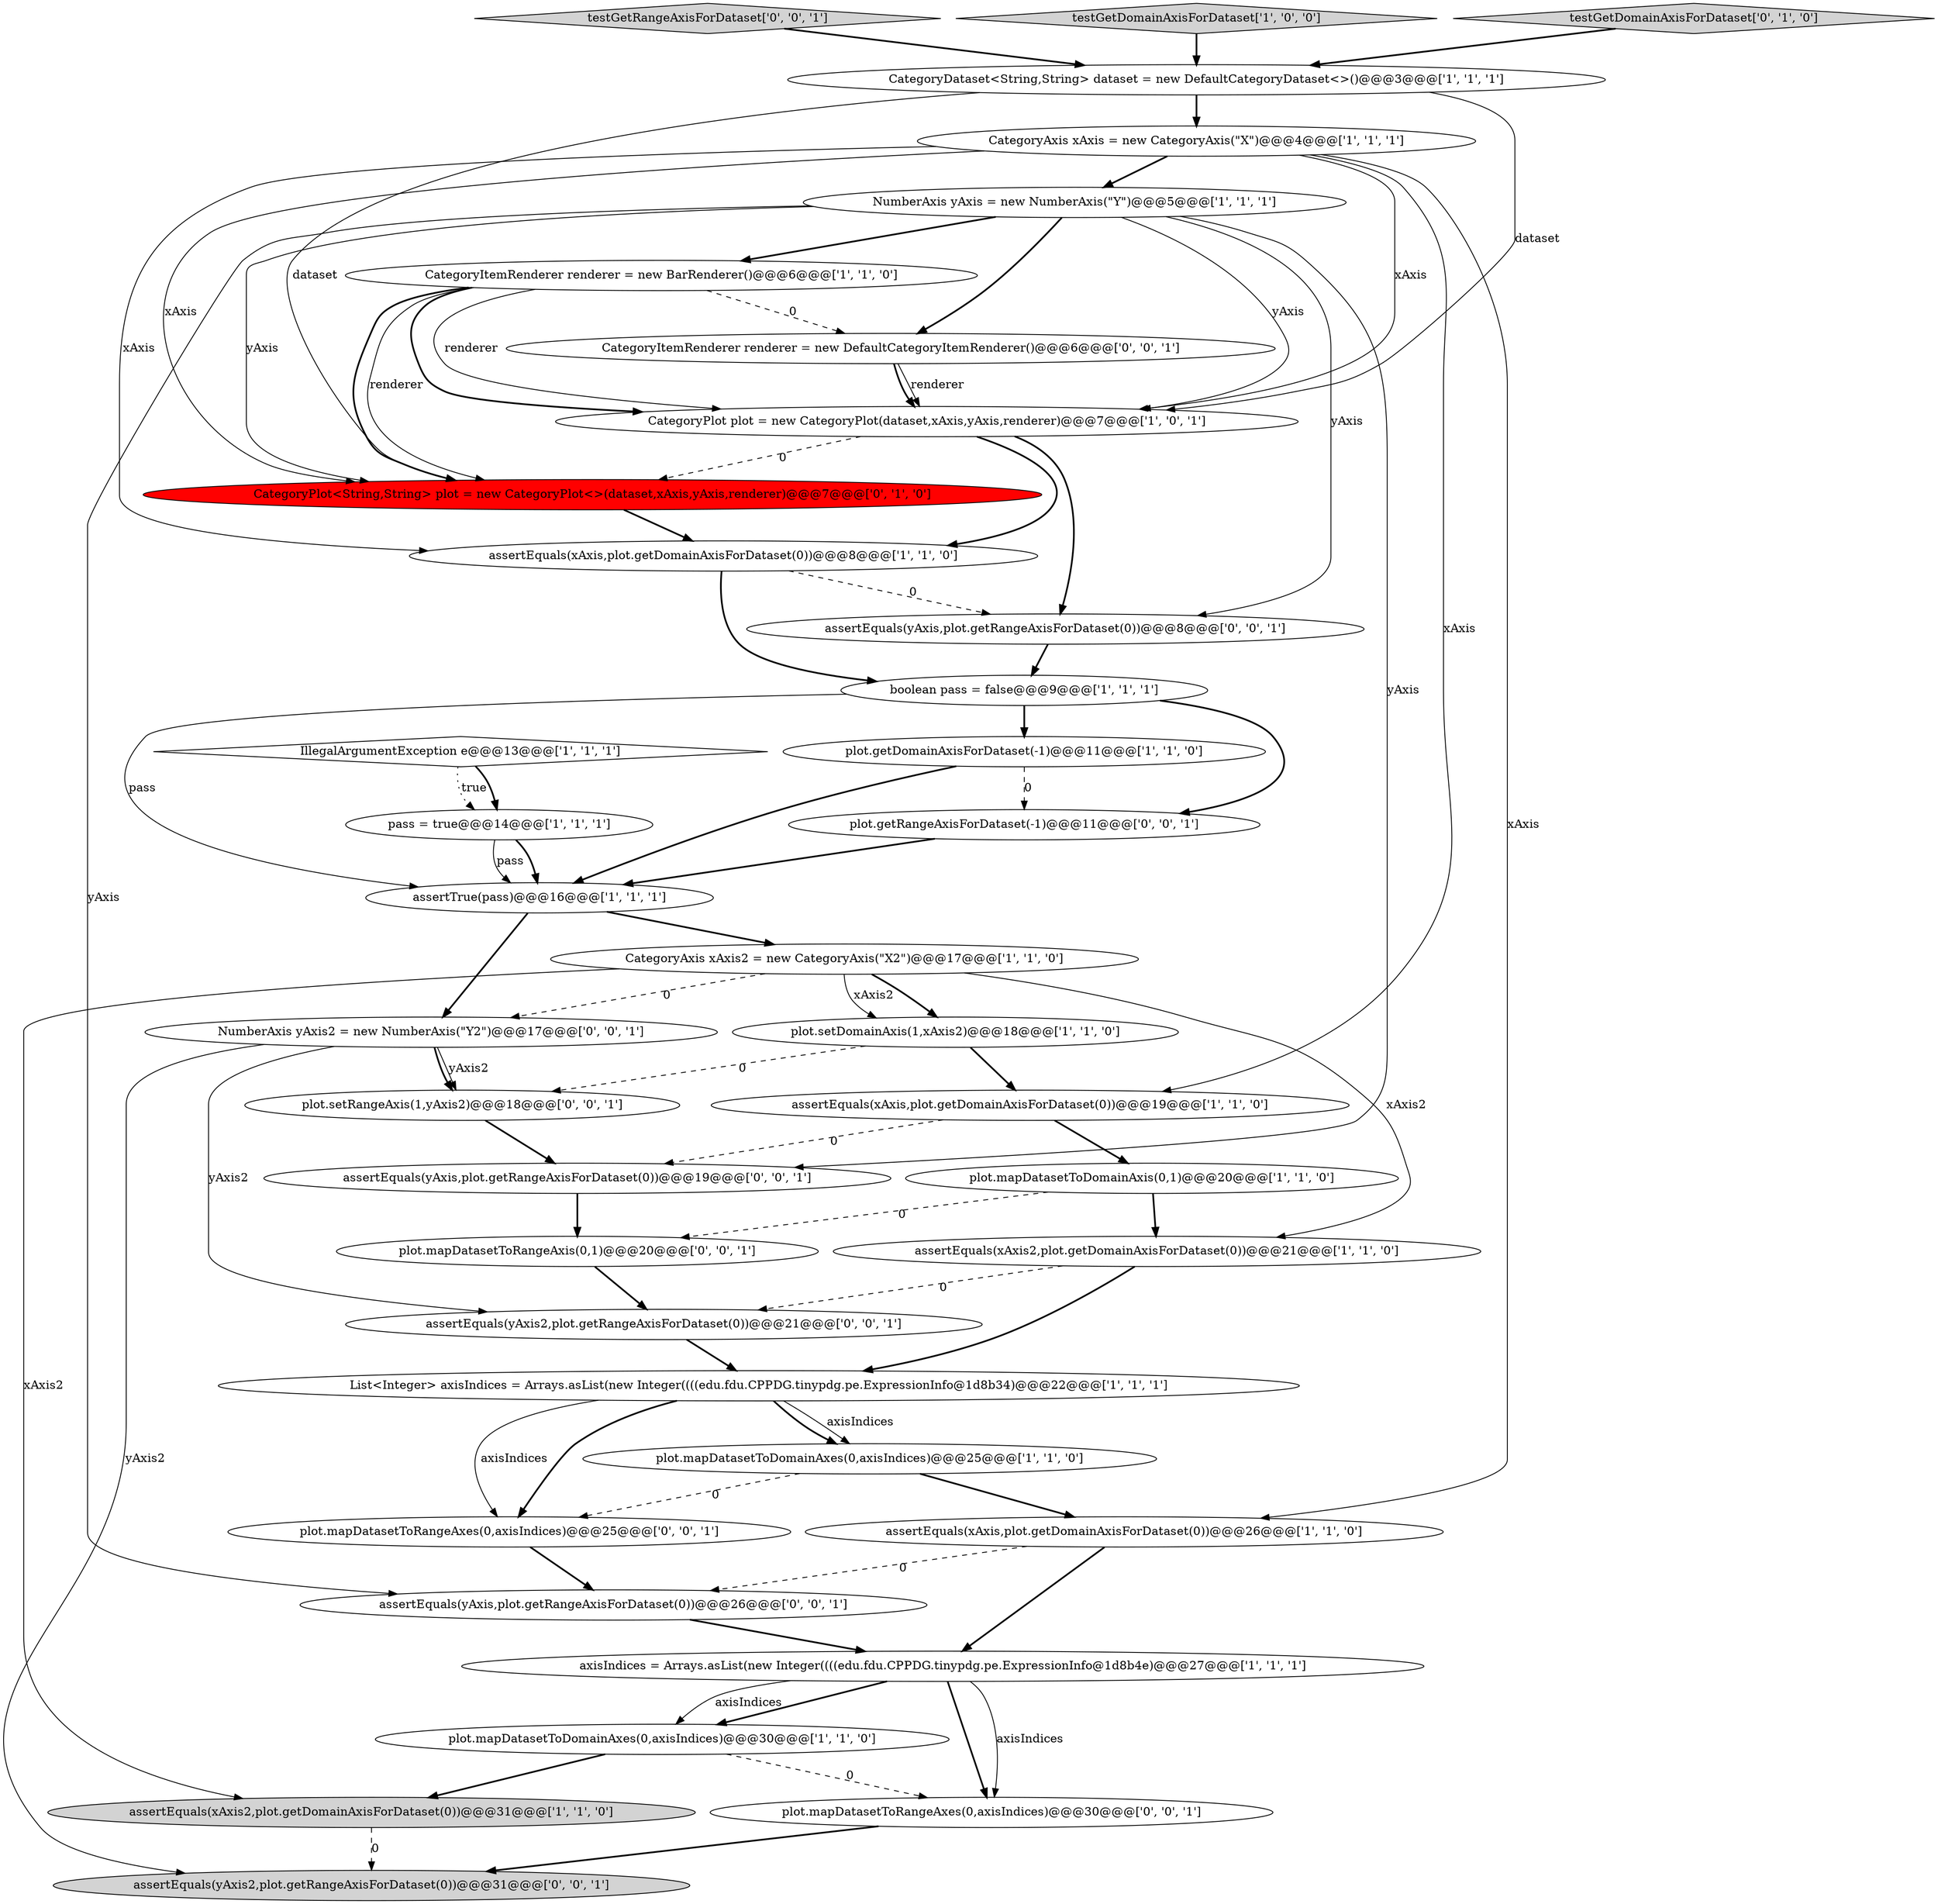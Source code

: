 digraph {
8 [style = filled, label = "plot.mapDatasetToDomainAxis(0,1)@@@20@@@['1', '1', '0']", fillcolor = white, shape = ellipse image = "AAA0AAABBB1BBB"];
12 [style = filled, label = "IllegalArgumentException e@@@13@@@['1', '1', '1']", fillcolor = white, shape = diamond image = "AAA0AAABBB1BBB"];
30 [style = filled, label = "testGetRangeAxisForDataset['0', '0', '1']", fillcolor = lightgray, shape = diamond image = "AAA0AAABBB3BBB"];
9 [style = filled, label = "plot.mapDatasetToDomainAxes(0,axisIndices)@@@25@@@['1', '1', '0']", fillcolor = white, shape = ellipse image = "AAA0AAABBB1BBB"];
25 [style = filled, label = "assertEquals(yAxis,plot.getRangeAxisForDataset(0))@@@19@@@['0', '0', '1']", fillcolor = white, shape = ellipse image = "AAA0AAABBB3BBB"];
22 [style = filled, label = "testGetDomainAxisForDataset['1', '0', '0']", fillcolor = lightgray, shape = diamond image = "AAA0AAABBB1BBB"];
33 [style = filled, label = "plot.getRangeAxisForDataset(-1)@@@11@@@['0', '0', '1']", fillcolor = white, shape = ellipse image = "AAA0AAABBB3BBB"];
36 [style = filled, label = "NumberAxis yAxis2 = new NumberAxis(\"Y2\")@@@17@@@['0', '0', '1']", fillcolor = white, shape = ellipse image = "AAA0AAABBB3BBB"];
21 [style = filled, label = "CategoryAxis xAxis = new CategoryAxis(\"X\")@@@4@@@['1', '1', '1']", fillcolor = white, shape = ellipse image = "AAA0AAABBB1BBB"];
31 [style = filled, label = "assertEquals(yAxis2,plot.getRangeAxisForDataset(0))@@@21@@@['0', '0', '1']", fillcolor = white, shape = ellipse image = "AAA0AAABBB3BBB"];
3 [style = filled, label = "List<Integer> axisIndices = Arrays.asList(new Integer((((edu.fdu.CPPDG.tinypdg.pe.ExpressionInfo@1d8b34)@@@22@@@['1', '1', '1']", fillcolor = white, shape = ellipse image = "AAA0AAABBB1BBB"];
14 [style = filled, label = "axisIndices = Arrays.asList(new Integer((((edu.fdu.CPPDG.tinypdg.pe.ExpressionInfo@1d8b4e)@@@27@@@['1', '1', '1']", fillcolor = white, shape = ellipse image = "AAA0AAABBB1BBB"];
35 [style = filled, label = "CategoryItemRenderer renderer = new DefaultCategoryItemRenderer()@@@6@@@['0', '0', '1']", fillcolor = white, shape = ellipse image = "AAA0AAABBB3BBB"];
37 [style = filled, label = "plot.setRangeAxis(1,yAxis2)@@@18@@@['0', '0', '1']", fillcolor = white, shape = ellipse image = "AAA0AAABBB3BBB"];
13 [style = filled, label = "boolean pass = false@@@9@@@['1', '1', '1']", fillcolor = white, shape = ellipse image = "AAA0AAABBB1BBB"];
16 [style = filled, label = "CategoryPlot plot = new CategoryPlot(dataset,xAxis,yAxis,renderer)@@@7@@@['1', '0', '1']", fillcolor = white, shape = ellipse image = "AAA0AAABBB1BBB"];
34 [style = filled, label = "plot.mapDatasetToRangeAxis(0,1)@@@20@@@['0', '0', '1']", fillcolor = white, shape = ellipse image = "AAA0AAABBB3BBB"];
32 [style = filled, label = "assertEquals(yAxis,plot.getRangeAxisForDataset(0))@@@8@@@['0', '0', '1']", fillcolor = white, shape = ellipse image = "AAA0AAABBB3BBB"];
26 [style = filled, label = "assertEquals(yAxis2,plot.getRangeAxisForDataset(0))@@@31@@@['0', '0', '1']", fillcolor = lightgray, shape = ellipse image = "AAA0AAABBB3BBB"];
17 [style = filled, label = "plot.mapDatasetToDomainAxes(0,axisIndices)@@@30@@@['1', '1', '0']", fillcolor = white, shape = ellipse image = "AAA0AAABBB1BBB"];
6 [style = filled, label = "assertTrue(pass)@@@16@@@['1', '1', '1']", fillcolor = white, shape = ellipse image = "AAA0AAABBB1BBB"];
18 [style = filled, label = "CategoryDataset<String,String> dataset = new DefaultCategoryDataset<>()@@@3@@@['1', '1', '1']", fillcolor = white, shape = ellipse image = "AAA0AAABBB1BBB"];
7 [style = filled, label = "assertEquals(xAxis,plot.getDomainAxisForDataset(0))@@@19@@@['1', '1', '0']", fillcolor = white, shape = ellipse image = "AAA0AAABBB1BBB"];
5 [style = filled, label = "plot.setDomainAxis(1,xAxis2)@@@18@@@['1', '1', '0']", fillcolor = white, shape = ellipse image = "AAA0AAABBB1BBB"];
24 [style = filled, label = "testGetDomainAxisForDataset['0', '1', '0']", fillcolor = lightgray, shape = diamond image = "AAA0AAABBB2BBB"];
20 [style = filled, label = "assertEquals(xAxis2,plot.getDomainAxisForDataset(0))@@@31@@@['1', '1', '0']", fillcolor = lightgray, shape = ellipse image = "AAA0AAABBB1BBB"];
19 [style = filled, label = "pass = true@@@14@@@['1', '1', '1']", fillcolor = white, shape = ellipse image = "AAA0AAABBB1BBB"];
23 [style = filled, label = "CategoryPlot<String,String> plot = new CategoryPlot<>(dataset,xAxis,yAxis,renderer)@@@7@@@['0', '1', '0']", fillcolor = red, shape = ellipse image = "AAA1AAABBB2BBB"];
0 [style = filled, label = "plot.getDomainAxisForDataset(-1)@@@11@@@['1', '1', '0']", fillcolor = white, shape = ellipse image = "AAA0AAABBB1BBB"];
29 [style = filled, label = "plot.mapDatasetToRangeAxes(0,axisIndices)@@@25@@@['0', '0', '1']", fillcolor = white, shape = ellipse image = "AAA0AAABBB3BBB"];
2 [style = filled, label = "assertEquals(xAxis,plot.getDomainAxisForDataset(0))@@@26@@@['1', '1', '0']", fillcolor = white, shape = ellipse image = "AAA0AAABBB1BBB"];
27 [style = filled, label = "plot.mapDatasetToRangeAxes(0,axisIndices)@@@30@@@['0', '0', '1']", fillcolor = white, shape = ellipse image = "AAA0AAABBB3BBB"];
28 [style = filled, label = "assertEquals(yAxis,plot.getRangeAxisForDataset(0))@@@26@@@['0', '0', '1']", fillcolor = white, shape = ellipse image = "AAA0AAABBB3BBB"];
10 [style = filled, label = "NumberAxis yAxis = new NumberAxis(\"Y\")@@@5@@@['1', '1', '1']", fillcolor = white, shape = ellipse image = "AAA0AAABBB1BBB"];
11 [style = filled, label = "CategoryItemRenderer renderer = new BarRenderer()@@@6@@@['1', '1', '0']", fillcolor = white, shape = ellipse image = "AAA0AAABBB1BBB"];
4 [style = filled, label = "assertEquals(xAxis2,plot.getDomainAxisForDataset(0))@@@21@@@['1', '1', '0']", fillcolor = white, shape = ellipse image = "AAA0AAABBB1BBB"];
1 [style = filled, label = "CategoryAxis xAxis2 = new CategoryAxis(\"X2\")@@@17@@@['1', '1', '0']", fillcolor = white, shape = ellipse image = "AAA0AAABBB1BBB"];
15 [style = filled, label = "assertEquals(xAxis,plot.getDomainAxisForDataset(0))@@@8@@@['1', '1', '0']", fillcolor = white, shape = ellipse image = "AAA0AAABBB1BBB"];
1->5 [style = bold, label=""];
11->16 [style = bold, label=""];
16->15 [style = bold, label=""];
21->10 [style = bold, label=""];
4->3 [style = bold, label=""];
36->26 [style = solid, label="yAxis2"];
15->13 [style = bold, label=""];
3->9 [style = solid, label="axisIndices"];
35->16 [style = bold, label=""];
1->4 [style = solid, label="xAxis2"];
25->34 [style = bold, label=""];
0->6 [style = bold, label=""];
9->2 [style = bold, label=""];
33->6 [style = bold, label=""];
37->25 [style = bold, label=""];
23->15 [style = bold, label=""];
21->23 [style = solid, label="xAxis"];
4->31 [style = dashed, label="0"];
10->35 [style = bold, label=""];
15->32 [style = dashed, label="0"];
8->34 [style = dashed, label="0"];
14->17 [style = bold, label=""];
34->31 [style = bold, label=""];
16->32 [style = bold, label=""];
35->16 [style = solid, label="renderer"];
16->23 [style = dashed, label="0"];
21->15 [style = solid, label="xAxis"];
19->6 [style = bold, label=""];
7->8 [style = bold, label=""];
24->18 [style = bold, label=""];
30->18 [style = bold, label=""];
6->36 [style = bold, label=""];
21->7 [style = solid, label="xAxis"];
28->14 [style = bold, label=""];
18->16 [style = solid, label="dataset"];
29->28 [style = bold, label=""];
21->2 [style = solid, label="xAxis"];
3->9 [style = bold, label=""];
10->32 [style = solid, label="yAxis"];
6->1 [style = bold, label=""];
14->17 [style = solid, label="axisIndices"];
10->16 [style = solid, label="yAxis"];
22->18 [style = bold, label=""];
1->36 [style = dashed, label="0"];
27->26 [style = bold, label=""];
9->29 [style = dashed, label="0"];
3->29 [style = solid, label="axisIndices"];
11->16 [style = solid, label="renderer"];
12->19 [style = dotted, label="true"];
19->6 [style = solid, label="pass"];
13->6 [style = solid, label="pass"];
36->37 [style = solid, label="yAxis2"];
0->33 [style = dashed, label="0"];
36->31 [style = solid, label="yAxis2"];
2->14 [style = bold, label=""];
2->28 [style = dashed, label="0"];
14->27 [style = solid, label="axisIndices"];
7->25 [style = dashed, label="0"];
11->23 [style = solid, label="renderer"];
5->7 [style = bold, label=""];
10->23 [style = solid, label="yAxis"];
10->28 [style = solid, label="yAxis"];
36->37 [style = bold, label=""];
14->27 [style = bold, label=""];
18->21 [style = bold, label=""];
8->4 [style = bold, label=""];
31->3 [style = bold, label=""];
12->19 [style = bold, label=""];
32->13 [style = bold, label=""];
13->33 [style = bold, label=""];
10->25 [style = solid, label="yAxis"];
21->16 [style = solid, label="xAxis"];
11->23 [style = bold, label=""];
1->5 [style = solid, label="xAxis2"];
20->26 [style = dashed, label="0"];
3->29 [style = bold, label=""];
1->20 [style = solid, label="xAxis2"];
18->23 [style = solid, label="dataset"];
11->35 [style = dashed, label="0"];
5->37 [style = dashed, label="0"];
13->0 [style = bold, label=""];
17->20 [style = bold, label=""];
10->11 [style = bold, label=""];
17->27 [style = dashed, label="0"];
}
